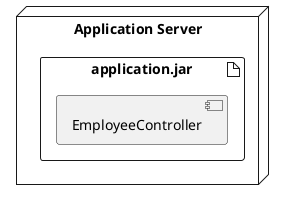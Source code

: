 @startuml
node "Application Server" {
  artifact "application.jar" {
    component EmployeeController
  }
}
@enduml
